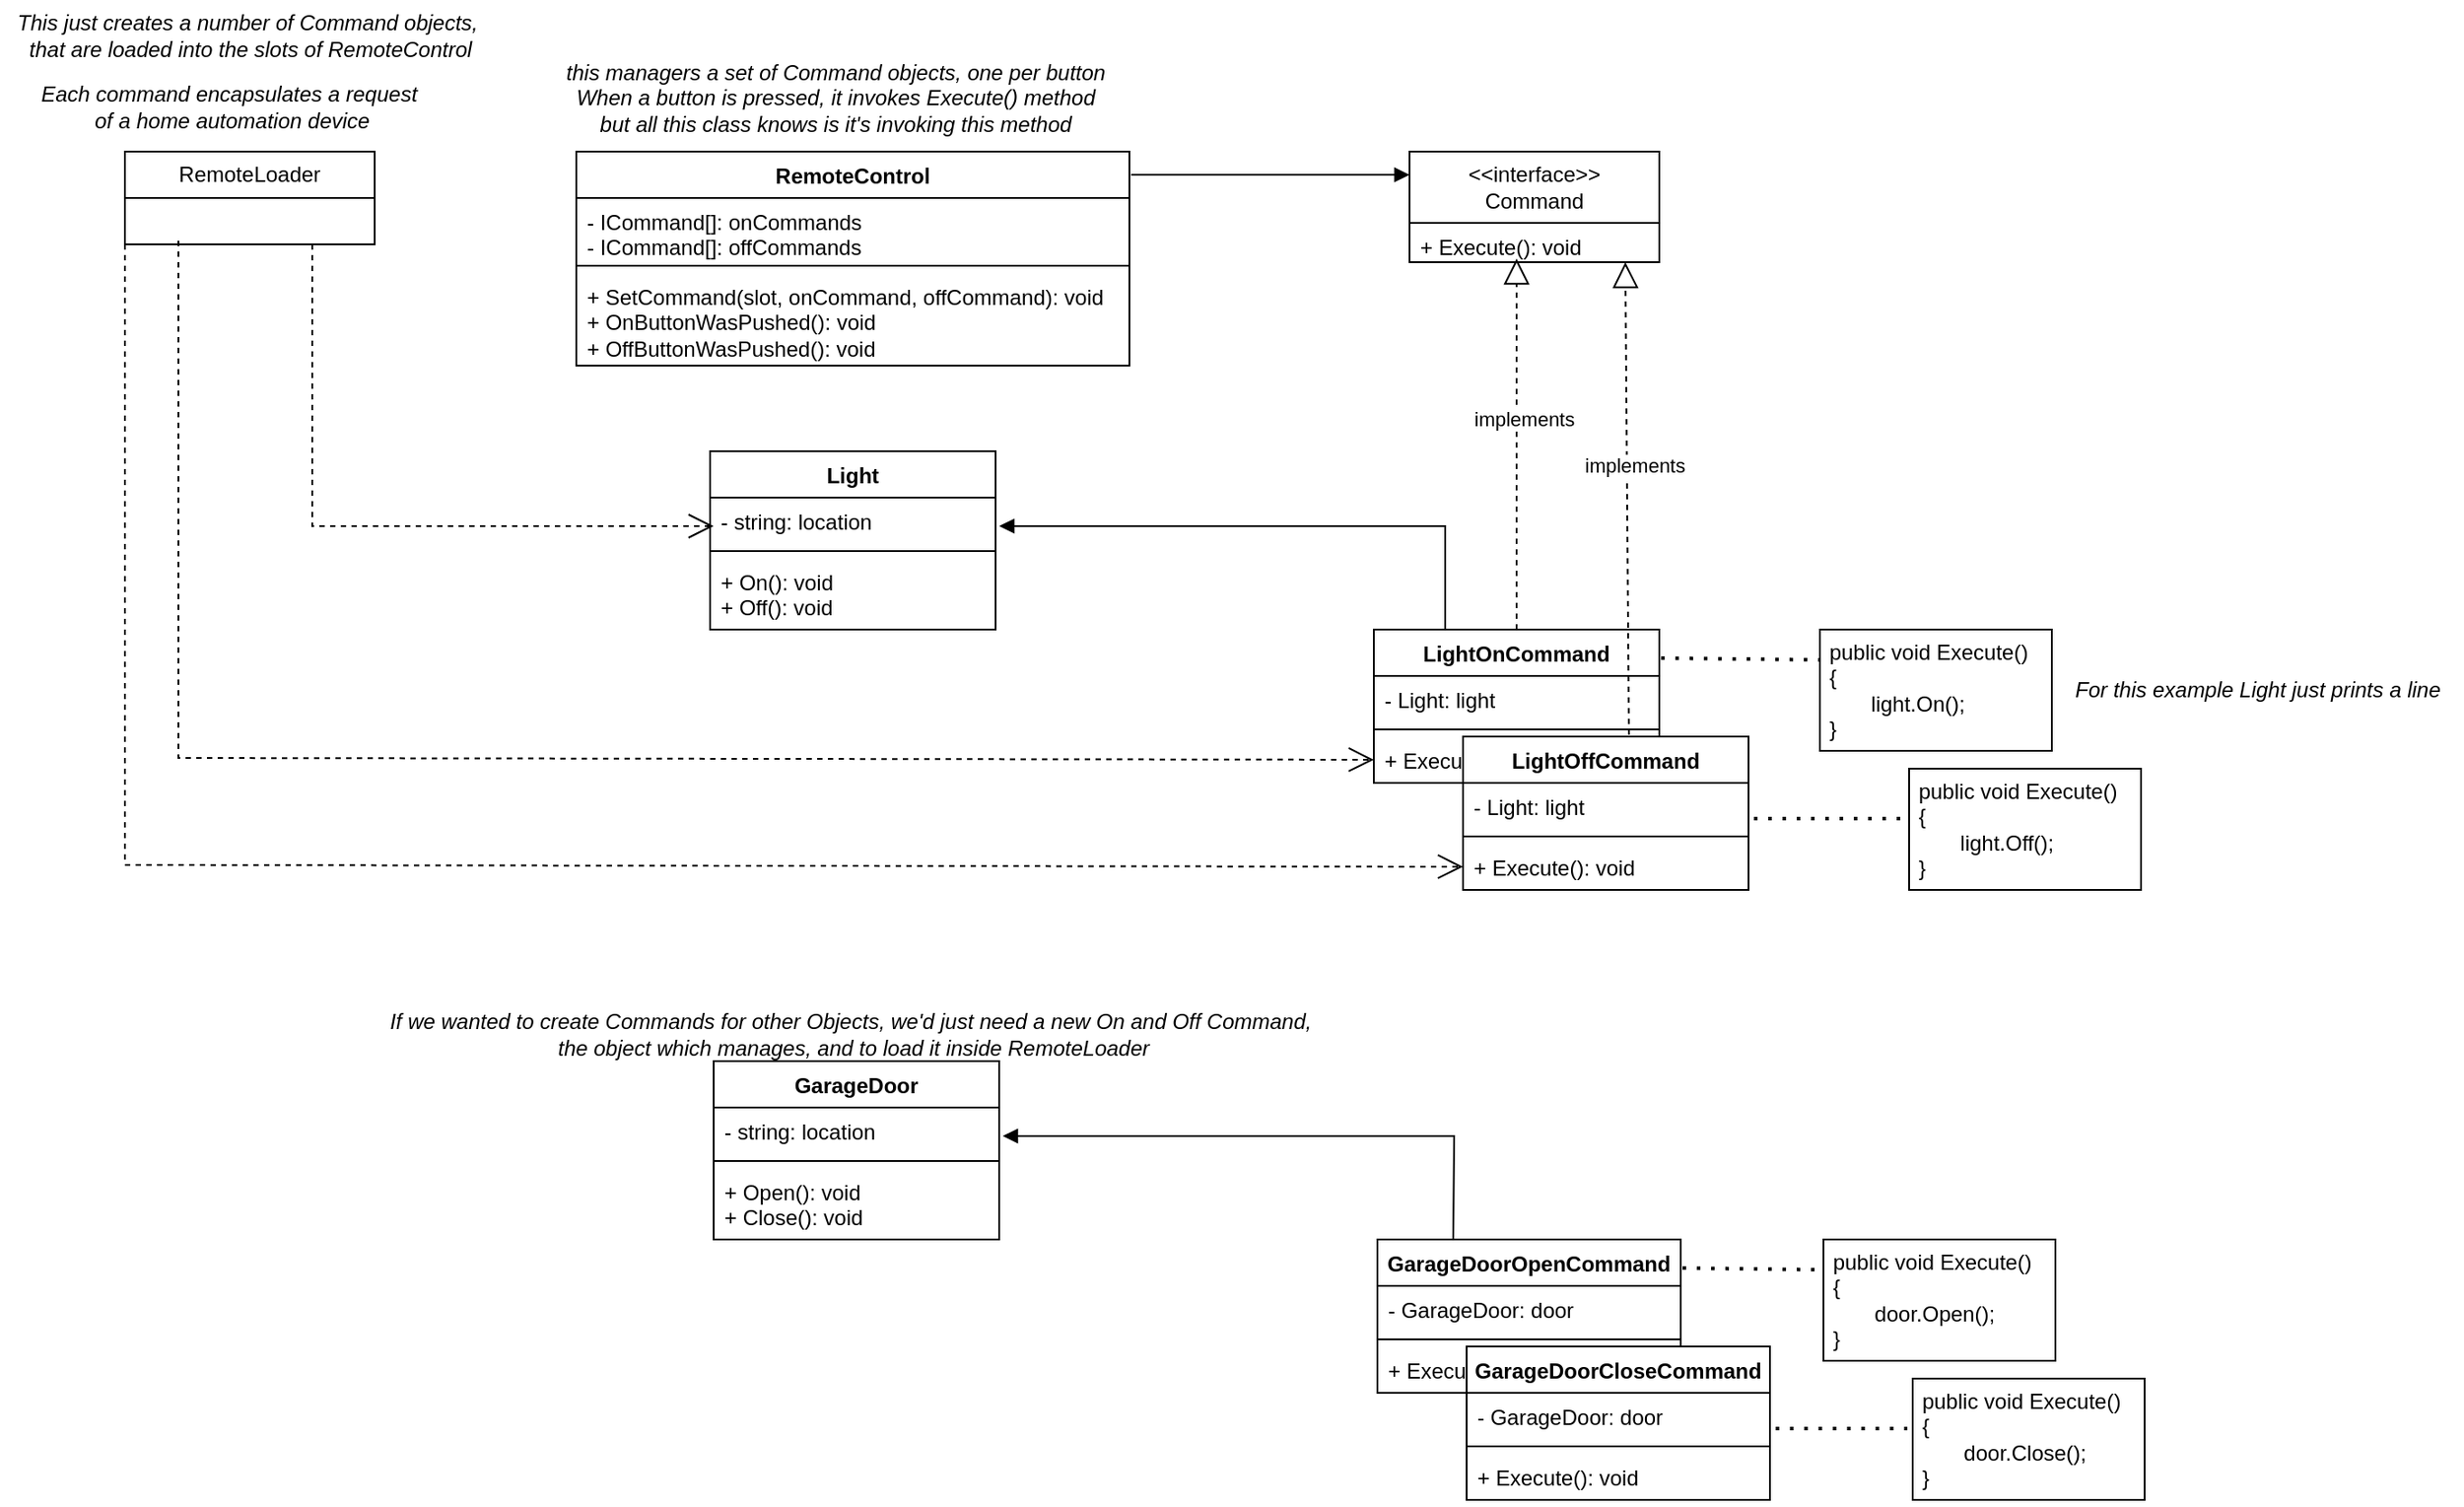 <mxfile version="24.2.3" type="device">
  <diagram id="C5RBs43oDa-KdzZeNtuy" name="Page-1">
    <mxGraphModel dx="3698" dy="2313" grid="1" gridSize="10" guides="1" tooltips="1" connect="1" arrows="1" fold="1" page="1" pageScale="1" pageWidth="827" pageHeight="1169" math="0" shadow="0">
      <root>
        <mxCell id="WIyWlLk6GJQsqaUBKTNV-0" />
        <mxCell id="WIyWlLk6GJQsqaUBKTNV-1" parent="WIyWlLk6GJQsqaUBKTNV-0" />
        <mxCell id="fSA8bUPARVTCxsjljpVI-46" value="LightOnCommand" style="swimlane;fontStyle=1;align=center;verticalAlign=top;childLayout=stackLayout;horizontal=1;startSize=26;horizontalStack=0;resizeParent=1;resizeParentMax=0;resizeLast=0;collapsible=1;marginBottom=0;whiteSpace=wrap;html=1;" vertex="1" parent="WIyWlLk6GJQsqaUBKTNV-1">
          <mxGeometry x="-690" y="-62" width="160" height="86" as="geometry" />
        </mxCell>
        <mxCell id="fSA8bUPARVTCxsjljpVI-47" value="- Light: light" style="text;strokeColor=none;fillColor=none;align=left;verticalAlign=top;spacingLeft=4;spacingRight=4;overflow=hidden;rotatable=0;points=[[0,0.5],[1,0.5]];portConstraint=eastwest;whiteSpace=wrap;html=1;" vertex="1" parent="fSA8bUPARVTCxsjljpVI-46">
          <mxGeometry y="26" width="160" height="26" as="geometry" />
        </mxCell>
        <mxCell id="fSA8bUPARVTCxsjljpVI-48" value="" style="line;strokeWidth=1;fillColor=none;align=left;verticalAlign=middle;spacingTop=-1;spacingLeft=3;spacingRight=3;rotatable=0;labelPosition=right;points=[];portConstraint=eastwest;strokeColor=inherit;" vertex="1" parent="fSA8bUPARVTCxsjljpVI-46">
          <mxGeometry y="52" width="160" height="8" as="geometry" />
        </mxCell>
        <mxCell id="fSA8bUPARVTCxsjljpVI-49" value="+ Execute(): void" style="text;strokeColor=none;fillColor=none;align=left;verticalAlign=top;spacingLeft=4;spacingRight=4;overflow=hidden;rotatable=0;points=[[0,0.5],[1,0.5]];portConstraint=eastwest;whiteSpace=wrap;html=1;" vertex="1" parent="fSA8bUPARVTCxsjljpVI-46">
          <mxGeometry y="60" width="160" height="26" as="geometry" />
        </mxCell>
        <mxCell id="fSA8bUPARVTCxsjljpVI-34" value="RemoteLoader" style="swimlane;fontStyle=0;childLayout=stackLayout;horizontal=1;startSize=26;fillColor=none;horizontalStack=0;resizeParent=1;resizeParentMax=0;resizeLast=0;collapsible=1;marginBottom=0;whiteSpace=wrap;html=1;" vertex="1" parent="WIyWlLk6GJQsqaUBKTNV-1">
          <mxGeometry x="-1390" y="-330" width="140" height="52" as="geometry" />
        </mxCell>
        <mxCell id="fSA8bUPARVTCxsjljpVI-38" value="RemoteControl" style="swimlane;fontStyle=1;align=center;verticalAlign=top;childLayout=stackLayout;horizontal=1;startSize=26;horizontalStack=0;resizeParent=1;resizeParentMax=0;resizeLast=0;collapsible=1;marginBottom=0;whiteSpace=wrap;html=1;" vertex="1" parent="WIyWlLk6GJQsqaUBKTNV-1">
          <mxGeometry x="-1137" y="-330" width="310" height="120" as="geometry" />
        </mxCell>
        <mxCell id="fSA8bUPARVTCxsjljpVI-39" value="- ICommand[]: onCommands&lt;div&gt;&lt;div&gt;- ICommand[]: offCommands&lt;/div&gt;&lt;/div&gt;" style="text;strokeColor=none;fillColor=none;align=left;verticalAlign=top;spacingLeft=4;spacingRight=4;overflow=hidden;rotatable=0;points=[[0,0.5],[1,0.5]];portConstraint=eastwest;whiteSpace=wrap;html=1;" vertex="1" parent="fSA8bUPARVTCxsjljpVI-38">
          <mxGeometry y="26" width="310" height="34" as="geometry" />
        </mxCell>
        <mxCell id="fSA8bUPARVTCxsjljpVI-40" value="" style="line;strokeWidth=1;fillColor=none;align=left;verticalAlign=middle;spacingTop=-1;spacingLeft=3;spacingRight=3;rotatable=0;labelPosition=right;points=[];portConstraint=eastwest;strokeColor=inherit;" vertex="1" parent="fSA8bUPARVTCxsjljpVI-38">
          <mxGeometry y="60" width="310" height="8" as="geometry" />
        </mxCell>
        <mxCell id="fSA8bUPARVTCxsjljpVI-41" value="+ SetCommand(slot, onCommand, offCommand): void&lt;div&gt;+ OnButtonWasPushed(): void&lt;/div&gt;&lt;div&gt;+ OffButtonWasPushed(): void&lt;/div&gt;" style="text;strokeColor=none;fillColor=none;align=left;verticalAlign=top;spacingLeft=4;spacingRight=4;overflow=hidden;rotatable=0;points=[[0,0.5],[1,0.5]];portConstraint=eastwest;whiteSpace=wrap;html=1;" vertex="1" parent="fSA8bUPARVTCxsjljpVI-38">
          <mxGeometry y="68" width="310" height="52" as="geometry" />
        </mxCell>
        <mxCell id="fSA8bUPARVTCxsjljpVI-42" value="&amp;lt;&amp;lt;interface&amp;gt;&amp;gt;&lt;div&gt;Command&lt;/div&gt;" style="swimlane;fontStyle=0;childLayout=stackLayout;horizontal=1;startSize=40;fillColor=none;horizontalStack=0;resizeParent=1;resizeParentMax=0;resizeLast=0;collapsible=1;marginBottom=0;whiteSpace=wrap;html=1;" vertex="1" parent="WIyWlLk6GJQsqaUBKTNV-1">
          <mxGeometry x="-670" y="-330" width="140" height="62" as="geometry" />
        </mxCell>
        <mxCell id="fSA8bUPARVTCxsjljpVI-43" value="+ Execute(): void" style="text;strokeColor=none;fillColor=none;align=left;verticalAlign=top;spacingLeft=4;spacingRight=4;overflow=hidden;rotatable=0;points=[[0,0.5],[1,0.5]];portConstraint=eastwest;whiteSpace=wrap;html=1;" vertex="1" parent="fSA8bUPARVTCxsjljpVI-42">
          <mxGeometry y="40" width="140" height="22" as="geometry" />
        </mxCell>
        <mxCell id="fSA8bUPARVTCxsjljpVI-50" value="LightOffCommand" style="swimlane;fontStyle=1;align=center;verticalAlign=top;childLayout=stackLayout;horizontal=1;startSize=26;horizontalStack=0;resizeParent=1;resizeParentMax=0;resizeLast=0;collapsible=1;marginBottom=0;whiteSpace=wrap;html=1;" vertex="1" parent="WIyWlLk6GJQsqaUBKTNV-1">
          <mxGeometry x="-640" y="-2" width="160" height="86" as="geometry" />
        </mxCell>
        <mxCell id="fSA8bUPARVTCxsjljpVI-51" value="- Light: light" style="text;strokeColor=none;fillColor=none;align=left;verticalAlign=top;spacingLeft=4;spacingRight=4;overflow=hidden;rotatable=0;points=[[0,0.5],[1,0.5]];portConstraint=eastwest;whiteSpace=wrap;html=1;" vertex="1" parent="fSA8bUPARVTCxsjljpVI-50">
          <mxGeometry y="26" width="160" height="26" as="geometry" />
        </mxCell>
        <mxCell id="fSA8bUPARVTCxsjljpVI-52" value="" style="line;strokeWidth=1;fillColor=none;align=left;verticalAlign=middle;spacingTop=-1;spacingLeft=3;spacingRight=3;rotatable=0;labelPosition=right;points=[];portConstraint=eastwest;strokeColor=inherit;" vertex="1" parent="fSA8bUPARVTCxsjljpVI-50">
          <mxGeometry y="52" width="160" height="8" as="geometry" />
        </mxCell>
        <mxCell id="fSA8bUPARVTCxsjljpVI-53" value="+ Execute(): void" style="text;strokeColor=none;fillColor=none;align=left;verticalAlign=top;spacingLeft=4;spacingRight=4;overflow=hidden;rotatable=0;points=[[0,0.5],[1,0.5]];portConstraint=eastwest;whiteSpace=wrap;html=1;" vertex="1" parent="fSA8bUPARVTCxsjljpVI-50">
          <mxGeometry y="60" width="160" height="26" as="geometry" />
        </mxCell>
        <mxCell id="fSA8bUPARVTCxsjljpVI-58" value="Light" style="swimlane;fontStyle=1;align=center;verticalAlign=top;childLayout=stackLayout;horizontal=1;startSize=26;horizontalStack=0;resizeParent=1;resizeParentMax=0;resizeLast=0;collapsible=1;marginBottom=0;whiteSpace=wrap;html=1;" vertex="1" parent="WIyWlLk6GJQsqaUBKTNV-1">
          <mxGeometry x="-1062" y="-162" width="160" height="100" as="geometry" />
        </mxCell>
        <mxCell id="fSA8bUPARVTCxsjljpVI-59" value="- string: location" style="text;strokeColor=none;fillColor=none;align=left;verticalAlign=top;spacingLeft=4;spacingRight=4;overflow=hidden;rotatable=0;points=[[0,0.5],[1,0.5]];portConstraint=eastwest;whiteSpace=wrap;html=1;" vertex="1" parent="fSA8bUPARVTCxsjljpVI-58">
          <mxGeometry y="26" width="160" height="26" as="geometry" />
        </mxCell>
        <mxCell id="fSA8bUPARVTCxsjljpVI-60" value="" style="line;strokeWidth=1;fillColor=none;align=left;verticalAlign=middle;spacingTop=-1;spacingLeft=3;spacingRight=3;rotatable=0;labelPosition=right;points=[];portConstraint=eastwest;strokeColor=inherit;" vertex="1" parent="fSA8bUPARVTCxsjljpVI-58">
          <mxGeometry y="52" width="160" height="8" as="geometry" />
        </mxCell>
        <mxCell id="fSA8bUPARVTCxsjljpVI-61" value="+ On(): void&lt;div&gt;+ Off(): void&lt;/div&gt;" style="text;strokeColor=none;fillColor=none;align=left;verticalAlign=top;spacingLeft=4;spacingRight=4;overflow=hidden;rotatable=0;points=[[0,0.5],[1,0.5]];portConstraint=eastwest;whiteSpace=wrap;html=1;" vertex="1" parent="fSA8bUPARVTCxsjljpVI-58">
          <mxGeometry y="60" width="160" height="40" as="geometry" />
        </mxCell>
        <mxCell id="fSA8bUPARVTCxsjljpVI-64" value="" style="endArrow=block;dashed=1;endFill=0;endSize=12;html=1;rounded=0;exitX=0.5;exitY=0;exitDx=0;exitDy=0;" edge="1" parent="WIyWlLk6GJQsqaUBKTNV-1" source="fSA8bUPARVTCxsjljpVI-46">
          <mxGeometry width="160" relative="1" as="geometry">
            <mxPoint x="-370" y="-122" as="sourcePoint" />
            <mxPoint x="-610" y="-270" as="targetPoint" />
          </mxGeometry>
        </mxCell>
        <mxCell id="fSA8bUPARVTCxsjljpVI-65" value="implements" style="edgeLabel;html=1;align=center;verticalAlign=middle;resizable=0;points=[];" vertex="1" connectable="0" parent="fSA8bUPARVTCxsjljpVI-64">
          <mxGeometry x="0.14" y="-4" relative="1" as="geometry">
            <mxPoint as="offset" />
          </mxGeometry>
        </mxCell>
        <mxCell id="fSA8bUPARVTCxsjljpVI-66" value="" style="endArrow=block;dashed=1;endFill=0;endSize=12;html=1;rounded=0;exitX=0.581;exitY=-0.012;exitDx=0;exitDy=0;entryX=0.864;entryY=1;entryDx=0;entryDy=0;entryPerimeter=0;exitPerimeter=0;" edge="1" parent="WIyWlLk6GJQsqaUBKTNV-1" source="fSA8bUPARVTCxsjljpVI-50" target="fSA8bUPARVTCxsjljpVI-43">
          <mxGeometry width="160" relative="1" as="geometry">
            <mxPoint x="-600" y="-150" as="sourcePoint" />
            <mxPoint x="-600" y="-253" as="targetPoint" />
          </mxGeometry>
        </mxCell>
        <mxCell id="fSA8bUPARVTCxsjljpVI-67" value="implements" style="edgeLabel;html=1;align=center;verticalAlign=middle;resizable=0;points=[];" vertex="1" connectable="0" parent="fSA8bUPARVTCxsjljpVI-66">
          <mxGeometry x="0.14" y="-4" relative="1" as="geometry">
            <mxPoint as="offset" />
          </mxGeometry>
        </mxCell>
        <mxCell id="fSA8bUPARVTCxsjljpVI-68" value="" style="html=1;verticalAlign=bottom;endArrow=block;curved=0;rounded=0;exitX=1.003;exitY=0.108;exitDx=0;exitDy=0;exitPerimeter=0;" edge="1" parent="WIyWlLk6GJQsqaUBKTNV-1" source="fSA8bUPARVTCxsjljpVI-38">
          <mxGeometry x="-0.0" width="80" relative="1" as="geometry">
            <mxPoint x="-470" y="-270.5" as="sourcePoint" />
            <mxPoint x="-670" y="-317" as="targetPoint" />
            <mxPoint as="offset" />
          </mxGeometry>
        </mxCell>
        <mxCell id="fSA8bUPARVTCxsjljpVI-70" value="" style="html=1;verticalAlign=bottom;endArrow=block;curved=0;rounded=0;exitX=0.25;exitY=0;exitDx=0;exitDy=0;" edge="1" parent="WIyWlLk6GJQsqaUBKTNV-1" source="fSA8bUPARVTCxsjljpVI-46">
          <mxGeometry x="-0.0" width="80" relative="1" as="geometry">
            <mxPoint x="-816" y="-307" as="sourcePoint" />
            <mxPoint x="-900" y="-120" as="targetPoint" />
            <mxPoint as="offset" />
            <Array as="points">
              <mxPoint x="-650" y="-120" />
            </Array>
          </mxGeometry>
        </mxCell>
        <mxCell id="fSA8bUPARVTCxsjljpVI-71" value="&amp;nbsp;public void Execute()&amp;nbsp;&lt;div&gt;&amp;nbsp;{&lt;div&gt;&lt;span style=&quot;white-space: pre;&quot;&gt;&#x9;&lt;/span&gt;light.On();&lt;/div&gt;&lt;div&gt;&amp;nbsp;}&lt;/div&gt;&lt;/div&gt;" style="html=1;whiteSpace=wrap;align=left;" vertex="1" parent="WIyWlLk6GJQsqaUBKTNV-1">
          <mxGeometry x="-440" y="-62" width="130" height="68" as="geometry" />
        </mxCell>
        <mxCell id="fSA8bUPARVTCxsjljpVI-73" value="&amp;nbsp;public void Execute()&amp;nbsp;&lt;div&gt;&amp;nbsp;{&lt;div&gt;&lt;span style=&quot;white-space: pre;&quot;&gt;&#x9;&lt;/span&gt;light.Off();&lt;/div&gt;&lt;div&gt;&amp;nbsp;}&lt;/div&gt;&lt;/div&gt;" style="html=1;whiteSpace=wrap;align=left;" vertex="1" parent="WIyWlLk6GJQsqaUBKTNV-1">
          <mxGeometry x="-390" y="16" width="130" height="68" as="geometry" />
        </mxCell>
        <mxCell id="fSA8bUPARVTCxsjljpVI-74" value="" style="endArrow=none;dashed=1;html=1;dashPattern=1 3;strokeWidth=2;rounded=0;exitX=1.006;exitY=0.186;exitDx=0;exitDy=0;exitPerimeter=0;entryX=0;entryY=0.25;entryDx=0;entryDy=0;" edge="1" parent="WIyWlLk6GJQsqaUBKTNV-1" source="fSA8bUPARVTCxsjljpVI-46" target="fSA8bUPARVTCxsjljpVI-71">
          <mxGeometry width="50" height="50" relative="1" as="geometry">
            <mxPoint x="-570" y="198" as="sourcePoint" />
            <mxPoint x="-450" y="-46" as="targetPoint" />
          </mxGeometry>
        </mxCell>
        <mxCell id="fSA8bUPARVTCxsjljpVI-75" value="" style="endArrow=none;dashed=1;html=1;dashPattern=1 3;strokeWidth=2;rounded=0;exitX=1.019;exitY=0.769;exitDx=0;exitDy=0;entryX=-0.023;entryY=0.412;entryDx=0;entryDy=0;entryPerimeter=0;exitPerimeter=0;" edge="1" parent="WIyWlLk6GJQsqaUBKTNV-1" source="fSA8bUPARVTCxsjljpVI-51" target="fSA8bUPARVTCxsjljpVI-73">
          <mxGeometry width="50" height="50" relative="1" as="geometry">
            <mxPoint x="-519" y="-36" as="sourcePoint" />
            <mxPoint x="-430" y="-35" as="targetPoint" />
          </mxGeometry>
        </mxCell>
        <mxCell id="fSA8bUPARVTCxsjljpVI-76" value="" style="endArrow=open;endSize=12;dashed=1;html=1;rounded=0;exitX=0.75;exitY=1;exitDx=0;exitDy=0;" edge="1" parent="WIyWlLk6GJQsqaUBKTNV-1" source="fSA8bUPARVTCxsjljpVI-34">
          <mxGeometry width="160" relative="1" as="geometry">
            <mxPoint x="-1297" y="50" as="sourcePoint" />
            <mxPoint x="-1060" y="-120" as="targetPoint" />
            <Array as="points">
              <mxPoint x="-1285" y="-120" />
            </Array>
          </mxGeometry>
        </mxCell>
        <mxCell id="fSA8bUPARVTCxsjljpVI-77" value="" style="endArrow=open;endSize=12;dashed=1;html=1;rounded=0;entryX=0;entryY=0.5;entryDx=0;entryDy=0;" edge="1" parent="WIyWlLk6GJQsqaUBKTNV-1" target="fSA8bUPARVTCxsjljpVI-49">
          <mxGeometry width="160" relative="1" as="geometry">
            <mxPoint x="-1360" y="-280" as="sourcePoint" />
            <mxPoint x="-1050" y="-110" as="targetPoint" />
            <Array as="points">
              <mxPoint x="-1360" y="10" />
            </Array>
          </mxGeometry>
        </mxCell>
        <mxCell id="fSA8bUPARVTCxsjljpVI-78" value="" style="endArrow=open;endSize=12;dashed=1;html=1;rounded=0;entryX=0;entryY=0.5;entryDx=0;entryDy=0;exitX=0;exitY=1;exitDx=0;exitDy=0;" edge="1" parent="WIyWlLk6GJQsqaUBKTNV-1" source="fSA8bUPARVTCxsjljpVI-34" target="fSA8bUPARVTCxsjljpVI-53">
          <mxGeometry width="160" relative="1" as="geometry">
            <mxPoint x="-1350" y="-270" as="sourcePoint" />
            <mxPoint x="-680" y="21" as="targetPoint" />
            <Array as="points">
              <mxPoint x="-1390" y="70" />
            </Array>
          </mxGeometry>
        </mxCell>
        <mxCell id="fSA8bUPARVTCxsjljpVI-79" value="&lt;i&gt;For this example Light just prints a line&lt;/i&gt;" style="text;html=1;align=center;verticalAlign=middle;resizable=0;points=[];autosize=1;strokeColor=none;fillColor=none;" vertex="1" parent="WIyWlLk6GJQsqaUBKTNV-1">
          <mxGeometry x="-310" y="-43" width="230" height="30" as="geometry" />
        </mxCell>
        <mxCell id="fSA8bUPARVTCxsjljpVI-80" value="&lt;i&gt;This just creates a number of Command objects,&amp;nbsp;&lt;/i&gt;&lt;div&gt;&lt;i&gt;that are loaded into the slots of RemoteControl&lt;/i&gt;&lt;/div&gt;" style="text;html=1;align=center;verticalAlign=middle;resizable=0;points=[];autosize=1;strokeColor=none;fillColor=none;" vertex="1" parent="WIyWlLk6GJQsqaUBKTNV-1">
          <mxGeometry x="-1460" y="-415" width="280" height="40" as="geometry" />
        </mxCell>
        <mxCell id="fSA8bUPARVTCxsjljpVI-81" value="&lt;i&gt;Each command encapsulates a request&lt;/i&gt;&lt;div&gt;&lt;i&gt;&amp;nbsp;of a home automation device&lt;/i&gt;&lt;/div&gt;" style="text;html=1;align=center;verticalAlign=middle;resizable=0;points=[];autosize=1;strokeColor=none;fillColor=none;" vertex="1" parent="WIyWlLk6GJQsqaUBKTNV-1">
          <mxGeometry x="-1447" y="-375" width="230" height="40" as="geometry" />
        </mxCell>
        <mxCell id="fSA8bUPARVTCxsjljpVI-82" value="&lt;i&gt;this managers a set of Command objects, one per button&lt;/i&gt;&lt;div&gt;&lt;i&gt;When a button is pressed, it invokes Execute() method&lt;/i&gt;&lt;/div&gt;&lt;div&gt;&lt;i&gt;but all this class knows is it&#39;s invoking this method&lt;/i&gt;&lt;/div&gt;" style="text;html=1;align=center;verticalAlign=middle;resizable=0;points=[];autosize=1;strokeColor=none;fillColor=none;" vertex="1" parent="WIyWlLk6GJQsqaUBKTNV-1">
          <mxGeometry x="-1157" y="-390" width="330" height="60" as="geometry" />
        </mxCell>
        <mxCell id="fSA8bUPARVTCxsjljpVI-84" value="&lt;i&gt;If we wanted to create Commands for other Objects, we&#39;d just need a new On and Off Command,&amp;nbsp;&lt;/i&gt;&lt;div&gt;&lt;i&gt;the object which manages, and to load it inside RemoteLoader&lt;/i&gt;&lt;/div&gt;" style="text;html=1;align=center;verticalAlign=middle;resizable=0;points=[];autosize=1;strokeColor=none;fillColor=none;" vertex="1" parent="WIyWlLk6GJQsqaUBKTNV-1">
          <mxGeometry x="-1252" y="145" width="540" height="40" as="geometry" />
        </mxCell>
        <mxCell id="fSA8bUPARVTCxsjljpVI-85" value="GarageDoorOpenCommand" style="swimlane;fontStyle=1;align=center;verticalAlign=top;childLayout=stackLayout;horizontal=1;startSize=26;horizontalStack=0;resizeParent=1;resizeParentMax=0;resizeLast=0;collapsible=1;marginBottom=0;whiteSpace=wrap;html=1;" vertex="1" parent="WIyWlLk6GJQsqaUBKTNV-1">
          <mxGeometry x="-688" y="280" width="170" height="86" as="geometry" />
        </mxCell>
        <mxCell id="fSA8bUPARVTCxsjljpVI-86" value="- GarageDoor: door" style="text;strokeColor=none;fillColor=none;align=left;verticalAlign=top;spacingLeft=4;spacingRight=4;overflow=hidden;rotatable=0;points=[[0,0.5],[1,0.5]];portConstraint=eastwest;whiteSpace=wrap;html=1;" vertex="1" parent="fSA8bUPARVTCxsjljpVI-85">
          <mxGeometry y="26" width="170" height="26" as="geometry" />
        </mxCell>
        <mxCell id="fSA8bUPARVTCxsjljpVI-87" value="" style="line;strokeWidth=1;fillColor=none;align=left;verticalAlign=middle;spacingTop=-1;spacingLeft=3;spacingRight=3;rotatable=0;labelPosition=right;points=[];portConstraint=eastwest;strokeColor=inherit;" vertex="1" parent="fSA8bUPARVTCxsjljpVI-85">
          <mxGeometry y="52" width="170" height="8" as="geometry" />
        </mxCell>
        <mxCell id="fSA8bUPARVTCxsjljpVI-88" value="+ Execute(): void" style="text;strokeColor=none;fillColor=none;align=left;verticalAlign=top;spacingLeft=4;spacingRight=4;overflow=hidden;rotatable=0;points=[[0,0.5],[1,0.5]];portConstraint=eastwest;whiteSpace=wrap;html=1;" vertex="1" parent="fSA8bUPARVTCxsjljpVI-85">
          <mxGeometry y="60" width="170" height="26" as="geometry" />
        </mxCell>
        <mxCell id="fSA8bUPARVTCxsjljpVI-89" value="GarageDoorCloseCommand" style="swimlane;fontStyle=1;align=center;verticalAlign=top;childLayout=stackLayout;horizontal=1;startSize=26;horizontalStack=0;resizeParent=1;resizeParentMax=0;resizeLast=0;collapsible=1;marginBottom=0;whiteSpace=wrap;html=1;" vertex="1" parent="WIyWlLk6GJQsqaUBKTNV-1">
          <mxGeometry x="-638" y="340" width="170" height="86" as="geometry" />
        </mxCell>
        <mxCell id="fSA8bUPARVTCxsjljpVI-90" value="- GarageDoor: door" style="text;strokeColor=none;fillColor=none;align=left;verticalAlign=top;spacingLeft=4;spacingRight=4;overflow=hidden;rotatable=0;points=[[0,0.5],[1,0.5]];portConstraint=eastwest;whiteSpace=wrap;html=1;" vertex="1" parent="fSA8bUPARVTCxsjljpVI-89">
          <mxGeometry y="26" width="170" height="26" as="geometry" />
        </mxCell>
        <mxCell id="fSA8bUPARVTCxsjljpVI-91" value="" style="line;strokeWidth=1;fillColor=none;align=left;verticalAlign=middle;spacingTop=-1;spacingLeft=3;spacingRight=3;rotatable=0;labelPosition=right;points=[];portConstraint=eastwest;strokeColor=inherit;" vertex="1" parent="fSA8bUPARVTCxsjljpVI-89">
          <mxGeometry y="52" width="170" height="8" as="geometry" />
        </mxCell>
        <mxCell id="fSA8bUPARVTCxsjljpVI-92" value="+ Execute(): void" style="text;strokeColor=none;fillColor=none;align=left;verticalAlign=top;spacingLeft=4;spacingRight=4;overflow=hidden;rotatable=0;points=[[0,0.5],[1,0.5]];portConstraint=eastwest;whiteSpace=wrap;html=1;" vertex="1" parent="fSA8bUPARVTCxsjljpVI-89">
          <mxGeometry y="60" width="170" height="26" as="geometry" />
        </mxCell>
        <mxCell id="fSA8bUPARVTCxsjljpVI-93" value="GarageDoor" style="swimlane;fontStyle=1;align=center;verticalAlign=top;childLayout=stackLayout;horizontal=1;startSize=26;horizontalStack=0;resizeParent=1;resizeParentMax=0;resizeLast=0;collapsible=1;marginBottom=0;whiteSpace=wrap;html=1;" vertex="1" parent="WIyWlLk6GJQsqaUBKTNV-1">
          <mxGeometry x="-1060" y="180" width="160" height="100" as="geometry" />
        </mxCell>
        <mxCell id="fSA8bUPARVTCxsjljpVI-94" value="- string: location" style="text;strokeColor=none;fillColor=none;align=left;verticalAlign=top;spacingLeft=4;spacingRight=4;overflow=hidden;rotatable=0;points=[[0,0.5],[1,0.5]];portConstraint=eastwest;whiteSpace=wrap;html=1;" vertex="1" parent="fSA8bUPARVTCxsjljpVI-93">
          <mxGeometry y="26" width="160" height="26" as="geometry" />
        </mxCell>
        <mxCell id="fSA8bUPARVTCxsjljpVI-95" value="" style="line;strokeWidth=1;fillColor=none;align=left;verticalAlign=middle;spacingTop=-1;spacingLeft=3;spacingRight=3;rotatable=0;labelPosition=right;points=[];portConstraint=eastwest;strokeColor=inherit;" vertex="1" parent="fSA8bUPARVTCxsjljpVI-93">
          <mxGeometry y="52" width="160" height="8" as="geometry" />
        </mxCell>
        <mxCell id="fSA8bUPARVTCxsjljpVI-96" value="+ Open(): void&lt;div&gt;+ Close(): void&lt;/div&gt;" style="text;strokeColor=none;fillColor=none;align=left;verticalAlign=top;spacingLeft=4;spacingRight=4;overflow=hidden;rotatable=0;points=[[0,0.5],[1,0.5]];portConstraint=eastwest;whiteSpace=wrap;html=1;" vertex="1" parent="fSA8bUPARVTCxsjljpVI-93">
          <mxGeometry y="60" width="160" height="40" as="geometry" />
        </mxCell>
        <mxCell id="fSA8bUPARVTCxsjljpVI-97" value="" style="html=1;verticalAlign=bottom;endArrow=block;curved=0;rounded=0;exitX=0.25;exitY=0;exitDx=0;exitDy=0;" edge="1" parent="WIyWlLk6GJQsqaUBKTNV-1" source="fSA8bUPARVTCxsjljpVI-85">
          <mxGeometry x="-0.0" width="80" relative="1" as="geometry">
            <mxPoint x="-814" y="35" as="sourcePoint" />
            <mxPoint x="-898" y="222" as="targetPoint" />
            <mxPoint as="offset" />
            <Array as="points">
              <mxPoint x="-645" y="222" />
            </Array>
          </mxGeometry>
        </mxCell>
        <mxCell id="fSA8bUPARVTCxsjljpVI-98" value="&amp;nbsp;public void Execute()&amp;nbsp;&lt;div&gt;&amp;nbsp;{&lt;div&gt;&lt;span style=&quot;white-space: pre;&quot;&gt;&#x9;&lt;/span&gt;door.Open();&lt;/div&gt;&lt;div&gt;&amp;nbsp;}&lt;/div&gt;&lt;/div&gt;" style="html=1;whiteSpace=wrap;align=left;" vertex="1" parent="WIyWlLk6GJQsqaUBKTNV-1">
          <mxGeometry x="-438" y="280" width="130" height="68" as="geometry" />
        </mxCell>
        <mxCell id="fSA8bUPARVTCxsjljpVI-99" value="&amp;nbsp;public void Execute()&amp;nbsp;&lt;div&gt;&amp;nbsp;{&lt;div&gt;&lt;span style=&quot;white-space: pre;&quot;&gt;&#x9;&lt;/span&gt;door.Close();&lt;/div&gt;&lt;div&gt;&amp;nbsp;}&lt;/div&gt;&lt;/div&gt;" style="html=1;whiteSpace=wrap;align=left;" vertex="1" parent="WIyWlLk6GJQsqaUBKTNV-1">
          <mxGeometry x="-388" y="358" width="130" height="68" as="geometry" />
        </mxCell>
        <mxCell id="fSA8bUPARVTCxsjljpVI-100" value="" style="endArrow=none;dashed=1;html=1;dashPattern=1 3;strokeWidth=2;rounded=0;exitX=1.006;exitY=0.186;exitDx=0;exitDy=0;exitPerimeter=0;entryX=0;entryY=0.25;entryDx=0;entryDy=0;" edge="1" parent="WIyWlLk6GJQsqaUBKTNV-1" source="fSA8bUPARVTCxsjljpVI-85" target="fSA8bUPARVTCxsjljpVI-98">
          <mxGeometry width="50" height="50" relative="1" as="geometry">
            <mxPoint x="-568" y="540" as="sourcePoint" />
            <mxPoint x="-448" y="296" as="targetPoint" />
          </mxGeometry>
        </mxCell>
        <mxCell id="fSA8bUPARVTCxsjljpVI-101" value="" style="endArrow=none;dashed=1;html=1;dashPattern=1 3;strokeWidth=2;rounded=0;exitX=1.019;exitY=0.769;exitDx=0;exitDy=0;entryX=-0.023;entryY=0.412;entryDx=0;entryDy=0;entryPerimeter=0;exitPerimeter=0;" edge="1" parent="WIyWlLk6GJQsqaUBKTNV-1" source="fSA8bUPARVTCxsjljpVI-90" target="fSA8bUPARVTCxsjljpVI-99">
          <mxGeometry width="50" height="50" relative="1" as="geometry">
            <mxPoint x="-517" y="306" as="sourcePoint" />
            <mxPoint x="-428" y="307" as="targetPoint" />
          </mxGeometry>
        </mxCell>
      </root>
    </mxGraphModel>
  </diagram>
</mxfile>
